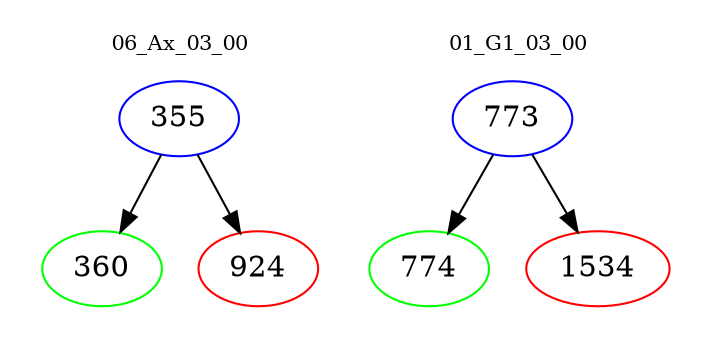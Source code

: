 digraph{
subgraph cluster_0 {
color = white
label = "06_Ax_03_00";
fontsize=10;
T0_355 [label="355", color="blue"]
T0_355 -> T0_360 [color="black"]
T0_360 [label="360", color="green"]
T0_355 -> T0_924 [color="black"]
T0_924 [label="924", color="red"]
}
subgraph cluster_1 {
color = white
label = "01_G1_03_00";
fontsize=10;
T1_773 [label="773", color="blue"]
T1_773 -> T1_774 [color="black"]
T1_774 [label="774", color="green"]
T1_773 -> T1_1534 [color="black"]
T1_1534 [label="1534", color="red"]
}
}
